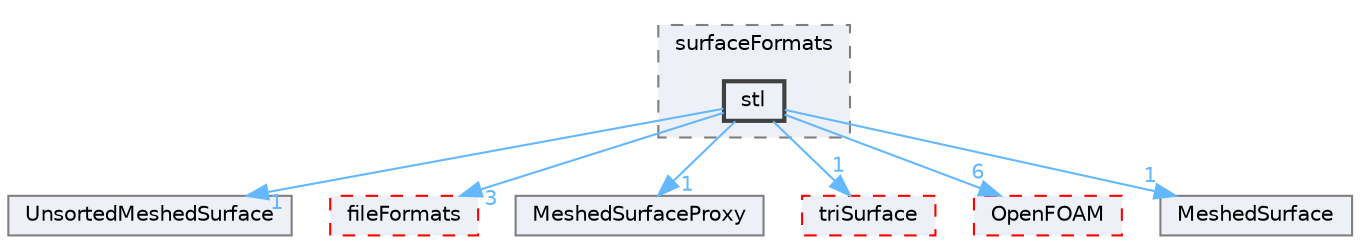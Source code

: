 digraph "src/surfMesh/surfaceFormats/stl"
{
 // LATEX_PDF_SIZE
  bgcolor="transparent";
  edge [fontname=Helvetica,fontsize=10,labelfontname=Helvetica,labelfontsize=10];
  node [fontname=Helvetica,fontsize=10,shape=box,height=0.2,width=0.4];
  compound=true
  subgraph clusterdir_3ad8f5f9808d8196d04eb1769c1a10a8 {
    graph [ bgcolor="#edf0f7", pencolor="grey50", label="surfaceFormats", fontname=Helvetica,fontsize=10 style="filled,dashed", URL="dir_3ad8f5f9808d8196d04eb1769c1a10a8.html",tooltip=""]
  dir_b20d14d55431f831f23e2e19b3e68809 [label="stl", fillcolor="#edf0f7", color="grey25", style="filled,bold", URL="dir_b20d14d55431f831f23e2e19b3e68809.html",tooltip=""];
  }
  dir_224334990af5761cc26bd2eed4da00bd [label="UnsortedMeshedSurface", fillcolor="#edf0f7", color="grey50", style="filled", URL="dir_224334990af5761cc26bd2eed4da00bd.html",tooltip=""];
  dir_b05602f37bb521a7142c0a3e200b5f35 [label="fileFormats", fillcolor="#edf0f7", color="red", style="filled,dashed", URL="dir_b05602f37bb521a7142c0a3e200b5f35.html",tooltip=""];
  dir_b2d126e3ab79c2145c7a44de22e5f675 [label="MeshedSurfaceProxy", fillcolor="#edf0f7", color="grey50", style="filled", URL="dir_b2d126e3ab79c2145c7a44de22e5f675.html",tooltip=""];
  dir_b94b4c44c7e690bcc15ace8c383557d9 [label="triSurface", fillcolor="#edf0f7", color="red", style="filled,dashed", URL="dir_b94b4c44c7e690bcc15ace8c383557d9.html",tooltip=""];
  dir_c5473ff19b20e6ec4dfe5c310b3778a8 [label="OpenFOAM", fillcolor="#edf0f7", color="red", style="filled,dashed", URL="dir_c5473ff19b20e6ec4dfe5c310b3778a8.html",tooltip=""];
  dir_c7b425ce1feba157c3a628060f167f64 [label="MeshedSurface", fillcolor="#edf0f7", color="grey50", style="filled", URL="dir_c7b425ce1feba157c3a628060f167f64.html",tooltip=""];
  dir_b20d14d55431f831f23e2e19b3e68809->dir_224334990af5761cc26bd2eed4da00bd [headlabel="1", labeldistance=1.5 headhref="dir_003773_004229.html" href="dir_003773_004229.html" color="steelblue1" fontcolor="steelblue1"];
  dir_b20d14d55431f831f23e2e19b3e68809->dir_b05602f37bb521a7142c0a3e200b5f35 [headlabel="3", labeldistance=1.5 headhref="dir_003773_001353.html" href="dir_003773_001353.html" color="steelblue1" fontcolor="steelblue1"];
  dir_b20d14d55431f831f23e2e19b3e68809->dir_b2d126e3ab79c2145c7a44de22e5f675 [headlabel="1", labeldistance=1.5 headhref="dir_003773_002367.html" href="dir_003773_002367.html" color="steelblue1" fontcolor="steelblue1"];
  dir_b20d14d55431f831f23e2e19b3e68809->dir_b94b4c44c7e690bcc15ace8c383557d9 [headlabel="1", labeldistance=1.5 headhref="dir_003773_004125.html" href="dir_003773_004125.html" color="steelblue1" fontcolor="steelblue1"];
  dir_b20d14d55431f831f23e2e19b3e68809->dir_c5473ff19b20e6ec4dfe5c310b3778a8 [headlabel="6", labeldistance=1.5 headhref="dir_003773_002695.html" href="dir_003773_002695.html" color="steelblue1" fontcolor="steelblue1"];
  dir_b20d14d55431f831f23e2e19b3e68809->dir_c7b425ce1feba157c3a628060f167f64 [headlabel="1", labeldistance=1.5 headhref="dir_003773_002365.html" href="dir_003773_002365.html" color="steelblue1" fontcolor="steelblue1"];
}
